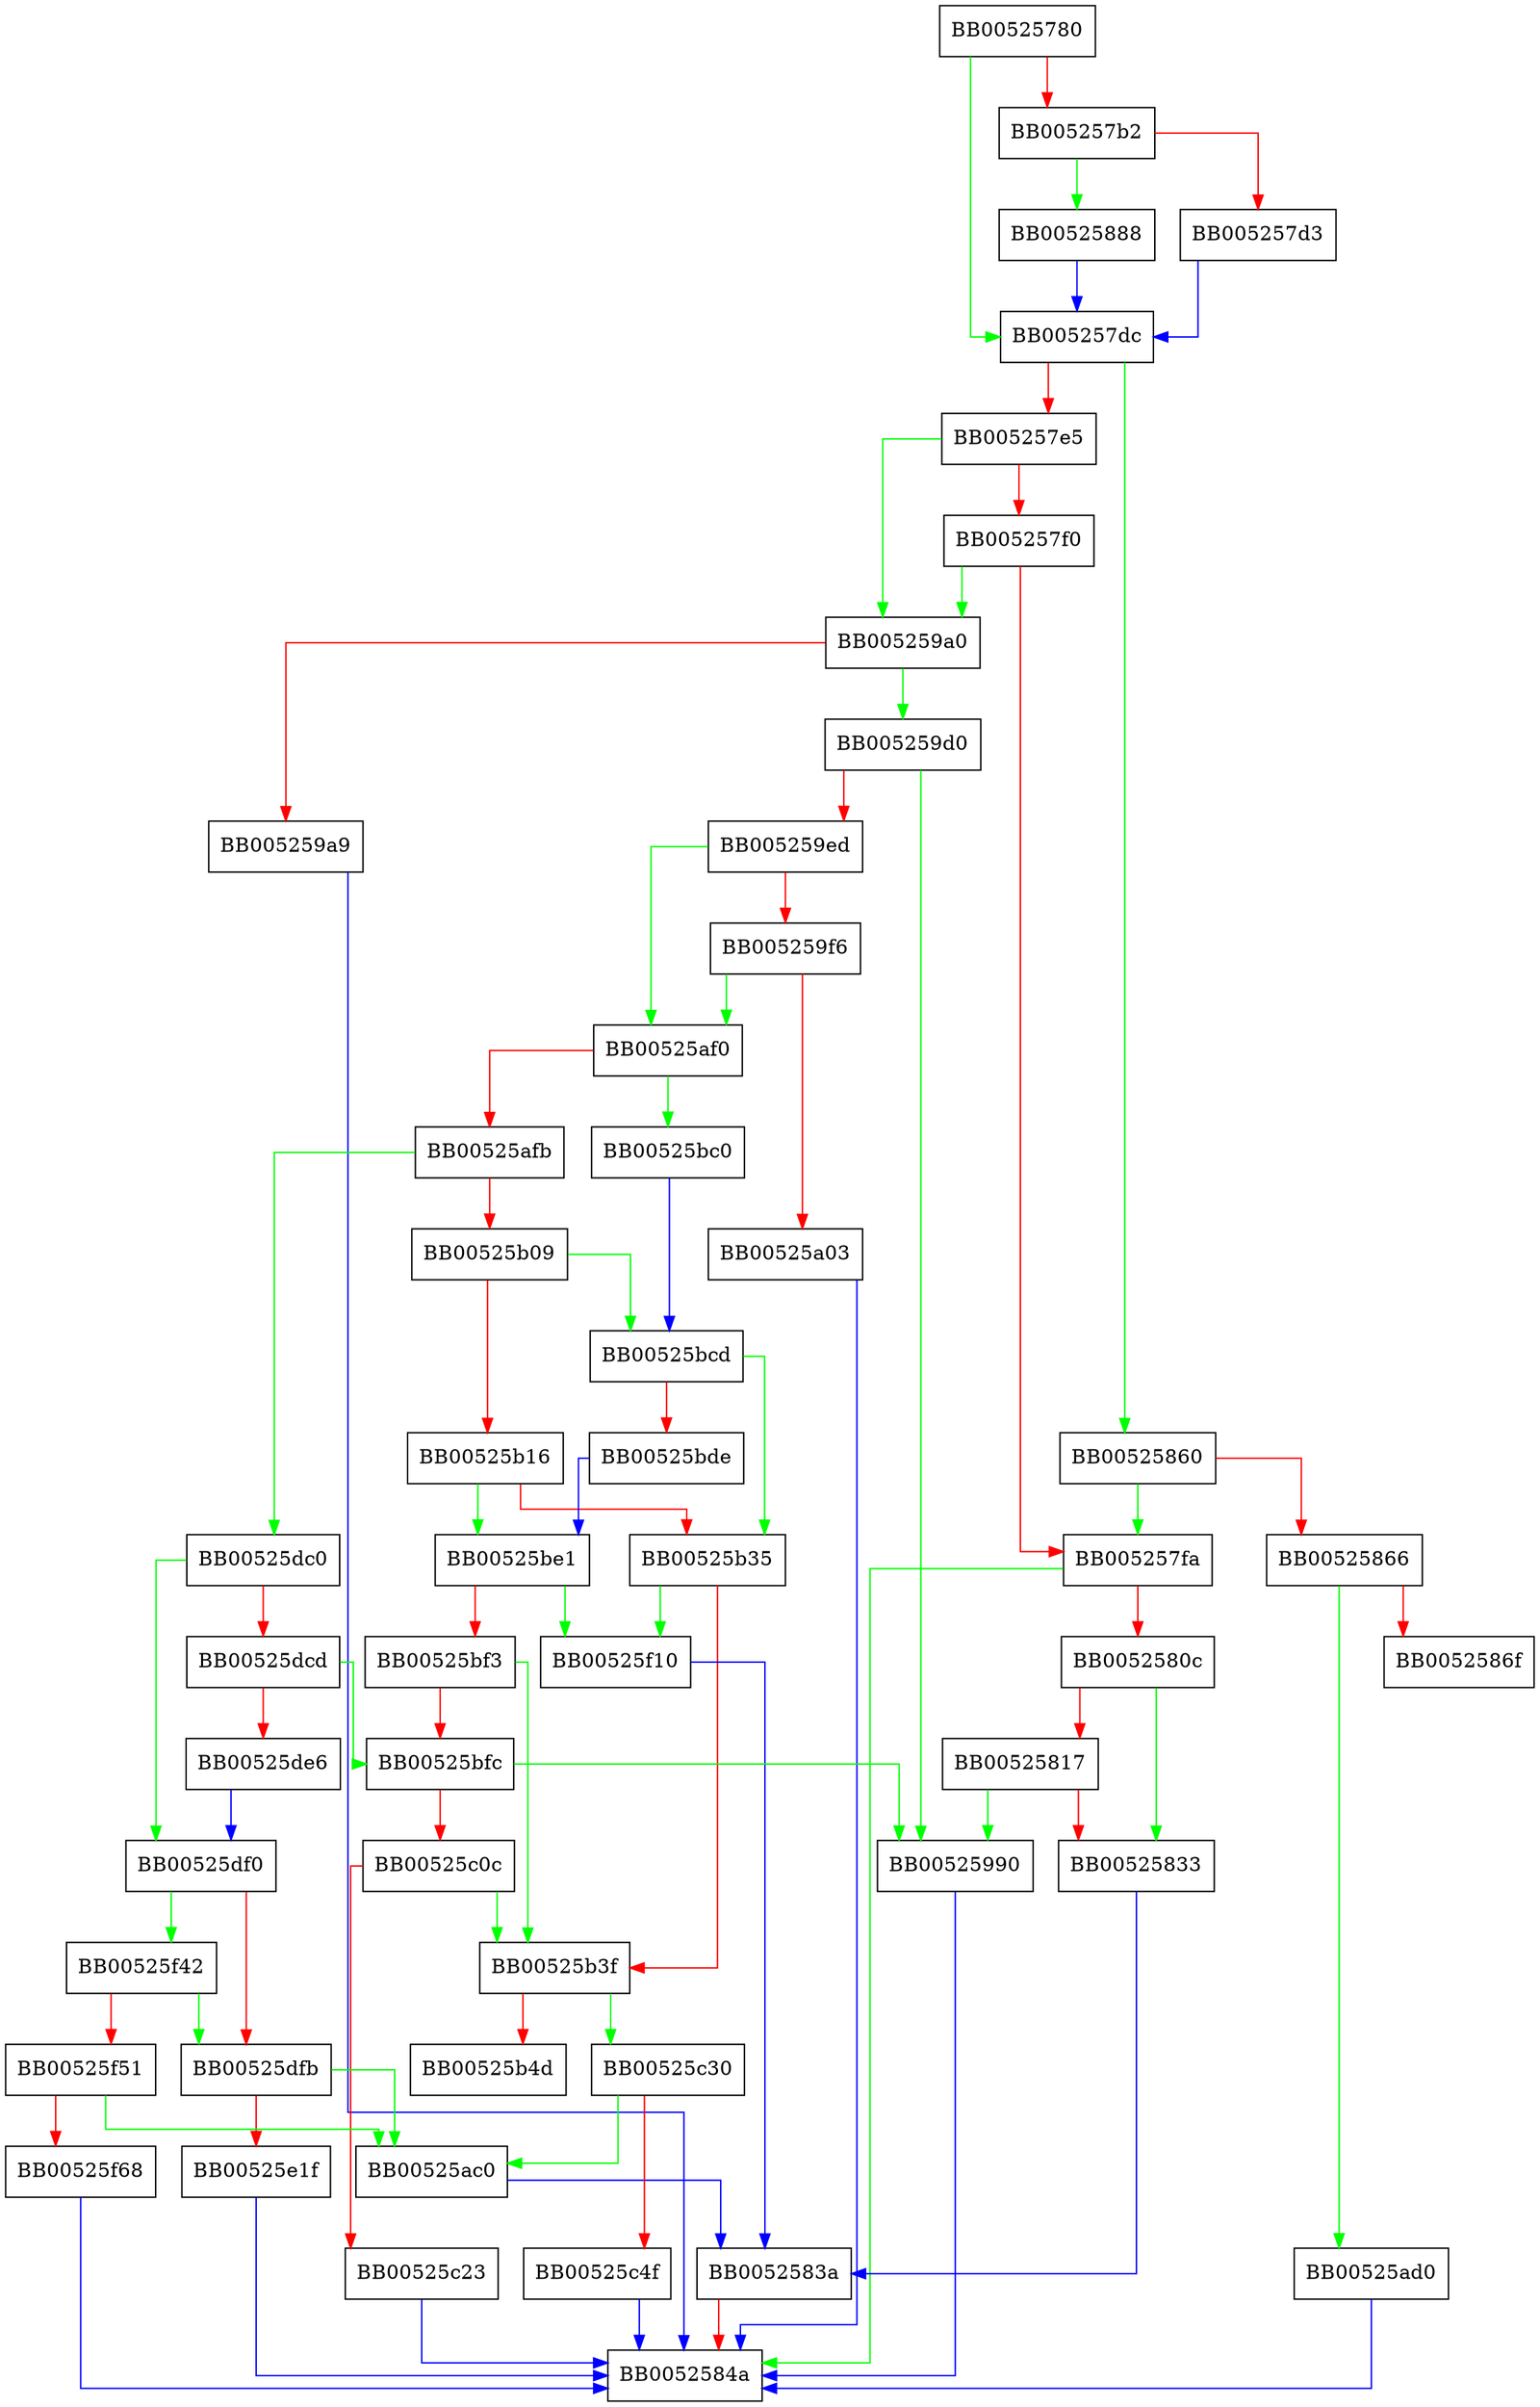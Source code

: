 digraph asn1_item_print_ctx {
  node [shape="box"];
  graph [splines=ortho];
  BB00525780 -> BB005257dc [color="green"];
  BB00525780 -> BB005257b2 [color="red"];
  BB005257b2 -> BB00525888 [color="green"];
  BB005257b2 -> BB005257d3 [color="red"];
  BB005257d3 -> BB005257dc [color="blue"];
  BB005257dc -> BB00525860 [color="green"];
  BB005257dc -> BB005257e5 [color="red"];
  BB005257e5 -> BB005259a0 [color="green"];
  BB005257e5 -> BB005257f0 [color="red"];
  BB005257f0 -> BB005259a0 [color="green"];
  BB005257f0 -> BB005257fa [color="red"];
  BB005257fa -> BB0052584a [color="green"];
  BB005257fa -> BB0052580c [color="red"];
  BB0052580c -> BB00525833 [color="green"];
  BB0052580c -> BB00525817 [color="red"];
  BB00525817 -> BB00525990 [color="green"];
  BB00525817 -> BB00525833 [color="red"];
  BB00525833 -> BB0052583a [color="blue"];
  BB0052583a -> BB0052584a [color="red"];
  BB00525860 -> BB005257fa [color="green"];
  BB00525860 -> BB00525866 [color="red"];
  BB00525866 -> BB00525ad0 [color="green"];
  BB00525866 -> BB0052586f [color="red"];
  BB00525888 -> BB005257dc [color="blue"];
  BB00525990 -> BB0052584a [color="blue"];
  BB005259a0 -> BB005259d0 [color="green"];
  BB005259a0 -> BB005259a9 [color="red"];
  BB005259a9 -> BB0052584a [color="blue"];
  BB005259d0 -> BB00525990 [color="green"];
  BB005259d0 -> BB005259ed [color="red"];
  BB005259ed -> BB00525af0 [color="green"];
  BB005259ed -> BB005259f6 [color="red"];
  BB005259f6 -> BB00525af0 [color="green"];
  BB005259f6 -> BB00525a03 [color="red"];
  BB00525a03 -> BB0052584a [color="blue"];
  BB00525ac0 -> BB0052583a [color="blue"];
  BB00525ad0 -> BB0052584a [color="blue"];
  BB00525af0 -> BB00525bc0 [color="green"];
  BB00525af0 -> BB00525afb [color="red"];
  BB00525afb -> BB00525dc0 [color="green"];
  BB00525afb -> BB00525b09 [color="red"];
  BB00525b09 -> BB00525bcd [color="green"];
  BB00525b09 -> BB00525b16 [color="red"];
  BB00525b16 -> BB00525be1 [color="green"];
  BB00525b16 -> BB00525b35 [color="red"];
  BB00525b35 -> BB00525f10 [color="green"];
  BB00525b35 -> BB00525b3f [color="red"];
  BB00525b3f -> BB00525c30 [color="green"];
  BB00525b3f -> BB00525b4d [color="red"];
  BB00525bc0 -> BB00525bcd [color="blue"];
  BB00525bcd -> BB00525b35 [color="green"];
  BB00525bcd -> BB00525bde [color="red"];
  BB00525bde -> BB00525be1 [color="blue"];
  BB00525be1 -> BB00525f10 [color="green"];
  BB00525be1 -> BB00525bf3 [color="red"];
  BB00525bf3 -> BB00525b3f [color="green"];
  BB00525bf3 -> BB00525bfc [color="red"];
  BB00525bfc -> BB00525990 [color="green"];
  BB00525bfc -> BB00525c0c [color="red"];
  BB00525c0c -> BB00525b3f [color="green"];
  BB00525c0c -> BB00525c23 [color="red"];
  BB00525c23 -> BB0052584a [color="blue"];
  BB00525c30 -> BB00525ac0 [color="green"];
  BB00525c30 -> BB00525c4f [color="red"];
  BB00525c4f -> BB0052584a [color="blue"];
  BB00525dc0 -> BB00525df0 [color="green"];
  BB00525dc0 -> BB00525dcd [color="red"];
  BB00525dcd -> BB00525bfc [color="green"];
  BB00525dcd -> BB00525de6 [color="red"];
  BB00525de6 -> BB00525df0 [color="blue"];
  BB00525df0 -> BB00525f42 [color="green"];
  BB00525df0 -> BB00525dfb [color="red"];
  BB00525dfb -> BB00525ac0 [color="green"];
  BB00525dfb -> BB00525e1f [color="red"];
  BB00525e1f -> BB0052584a [color="blue"];
  BB00525f10 -> BB0052583a [color="blue"];
  BB00525f42 -> BB00525dfb [color="green"];
  BB00525f42 -> BB00525f51 [color="red"];
  BB00525f51 -> BB00525ac0 [color="green"];
  BB00525f51 -> BB00525f68 [color="red"];
  BB00525f68 -> BB0052584a [color="blue"];
}